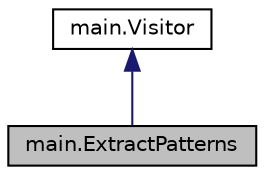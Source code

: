 digraph "main.ExtractPatterns"
{
  edge [fontname="Helvetica",fontsize="10",labelfontname="Helvetica",labelfontsize="10"];
  node [fontname="Helvetica",fontsize="10",shape=record];
  Node1 [label="main.ExtractPatterns",height=0.2,width=0.4,color="black", fillcolor="grey75", style="filled", fontcolor="black"];
  Node2 -> Node1 [dir="back",color="midnightblue",fontsize="10",style="solid"];
  Node2 [label="main.Visitor",height=0.2,width=0.4,color="black", fillcolor="white", style="filled",URL="$interfacemain_1_1_visitor.html"];
}
